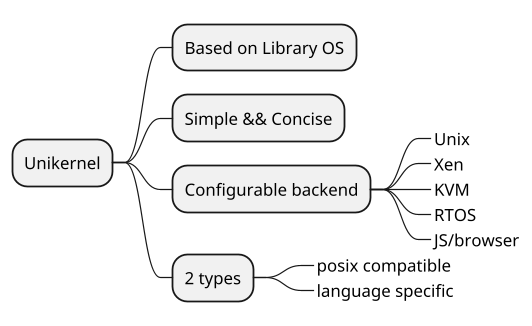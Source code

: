 @startmindmap
scale 1.2
* Unikernel
** Based on Library OS
** Simple && Concise
** Configurable backend
***_ Unix
***_ Xen
***_ KVM
***_ RTOS
***_ JS/browser
** 2 types
***_ posix compatible
***_ language specific
@endmindmap
